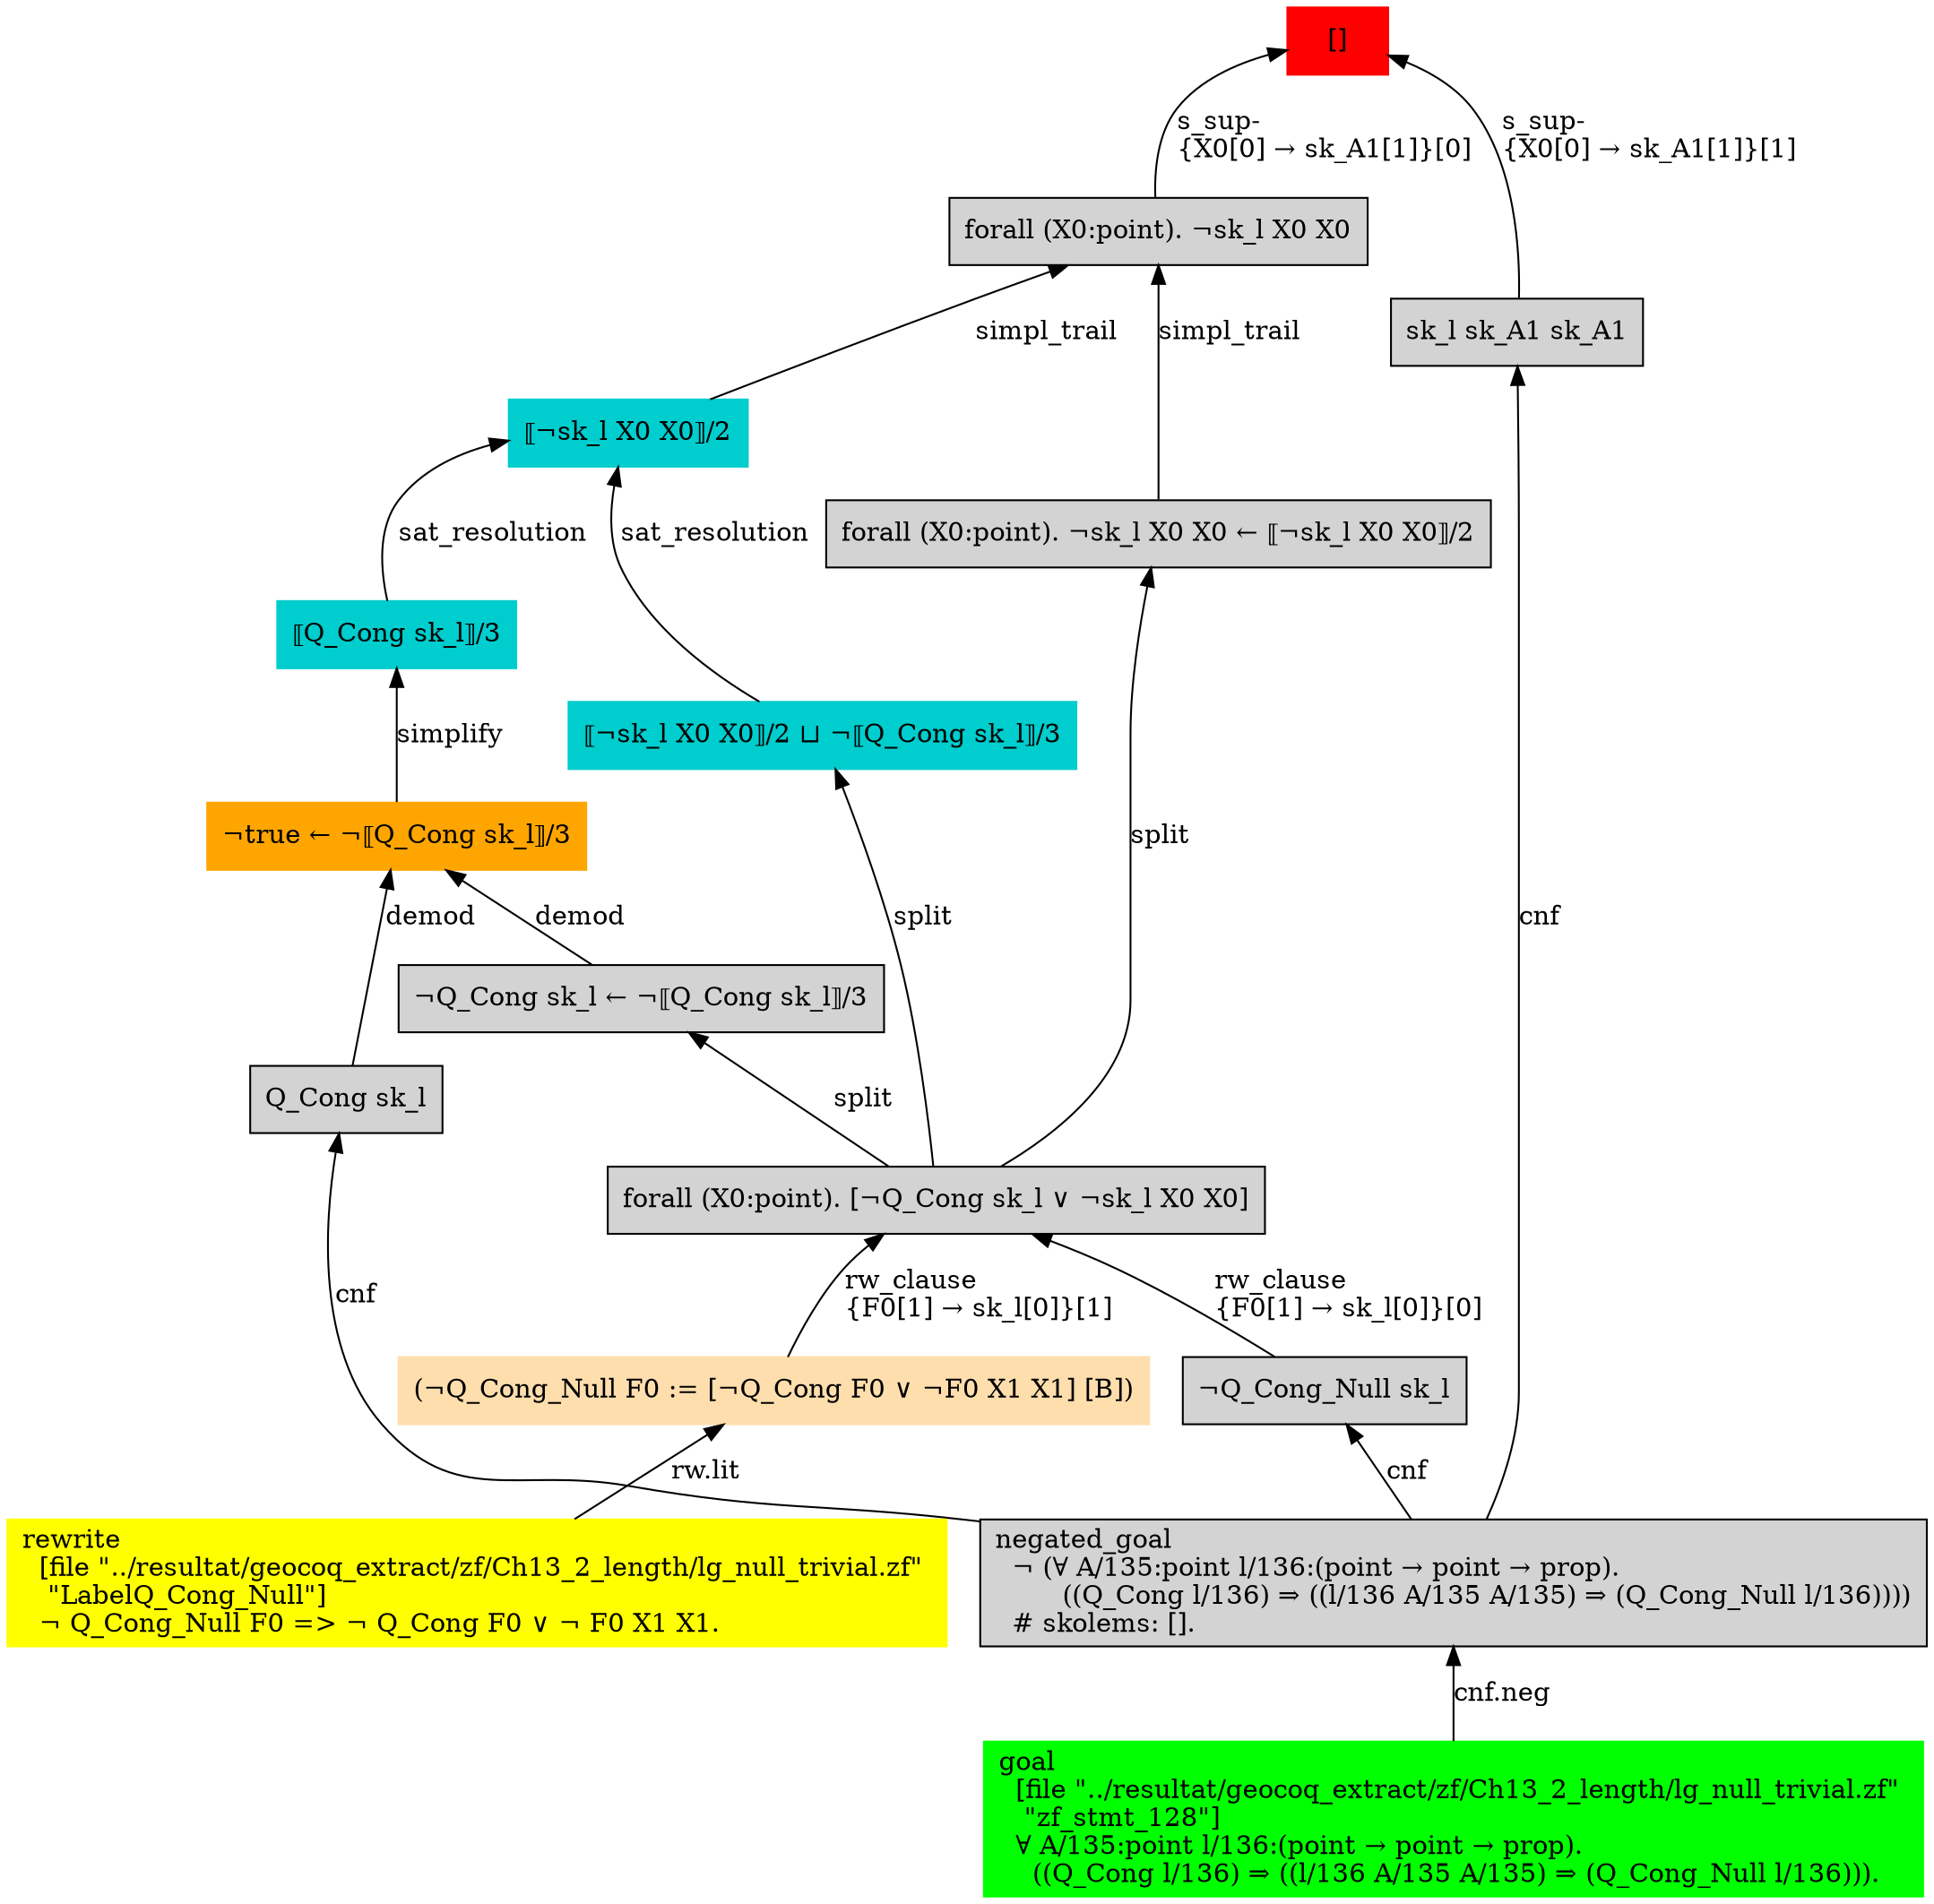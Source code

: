 digraph "unsat_graph" {
  vertex_0 [color=red, label="[]", shape=box, style=filled];
  vertex_0 -> vertex_1 [label="s_sup-\l\{X0[0] → sk_A1[1]\}[0]\l", dir="back"];
  vertex_1 [shape=box, label="forall (X0:point). ¬sk_l X0 X0\l", style=filled];
  vertex_1 -> vertex_2 [label="simpl_trail", dir="back"];
  vertex_2 [color=cyan3, shape=box, label="⟦¬sk_l X0 X0⟧/2\l", style=filled];
  vertex_2 -> vertex_3 [label="sat_resolution", dir="back"];
  vertex_3 [color=cyan3, shape=box, label="⟦Q_Cong sk_l⟧/3\l", style=filled];
  vertex_3 -> vertex_4 [label="simplify", dir="back"];
  vertex_4 [color=orange, shape=box, label="¬true ← ¬⟦Q_Cong sk_l⟧/3\l", style=filled];
  vertex_4 -> vertex_5 [label="demod", dir="back"];
  vertex_5 [shape=box, label="Q_Cong sk_l\l", style=filled];
  vertex_5 -> vertex_6 [label="cnf", dir="back"];
  vertex_6 [shape=box, label="negated_goal\l  ¬ (∀ A/135:point l/136:(point → point → prop).\l        ((Q_Cong l/136) ⇒ ((l/136 A/135 A/135) ⇒ (Q_Cong_Null l/136))))\l  # skolems: [].\l", style=filled];
  vertex_6 -> vertex_7 [label="cnf.neg", dir="back"];
  vertex_7 [color=green, shape=box, label="goal\l  [file \"../resultat/geocoq_extract/zf/Ch13_2_length/lg_null_trivial.zf\" \l   \"zf_stmt_128\"]\l  ∀ A/135:point l/136:(point → point → prop).\l    ((Q_Cong l/136) ⇒ ((l/136 A/135 A/135) ⇒ (Q_Cong_Null l/136))).\l", style=filled];
  vertex_4 -> vertex_8 [label="demod", dir="back"];
  vertex_8 [shape=box, label="¬Q_Cong sk_l ← ¬⟦Q_Cong sk_l⟧/3\l", style=filled];
  vertex_8 -> vertex_9 [label="split", dir="back"];
  vertex_9 [shape=box, label="forall (X0:point). [¬Q_Cong sk_l ∨ ¬sk_l X0 X0]\l", style=filled];
  vertex_9 -> vertex_10 [label="rw_clause\l\{F0[1] → sk_l[0]\}[1]\l", dir="back"];
  vertex_10 [color=navajowhite, shape=box, label="(¬Q_Cong_Null F0 := [¬Q_Cong F0 ∨ ¬F0 X1 X1] [B])\l", style=filled];
  vertex_10 -> vertex_11 [label="rw.lit", dir="back"];
  vertex_11 [color=yellow, shape=box, label="rewrite\l  [file \"../resultat/geocoq_extract/zf/Ch13_2_length/lg_null_trivial.zf\" \l   \"LabelQ_Cong_Null\"]\l  ¬ Q_Cong_Null F0 =\> ¬ Q_Cong F0 ∨ ¬ F0 X1 X1.\l", style=filled];
  vertex_9 -> vertex_12 [label="rw_clause\l\{F0[1] → sk_l[0]\}[0]\l", dir="back"];
  vertex_12 [shape=box, label="¬Q_Cong_Null sk_l\l", style=filled];
  vertex_12 -> vertex_6 [label="cnf", dir="back"];
  vertex_2 -> vertex_13 [label="sat_resolution", dir="back"];
  vertex_13 [color=cyan3, shape=box, label="⟦¬sk_l X0 X0⟧/2 ⊔ ¬⟦Q_Cong sk_l⟧/3\l", style=filled];
  vertex_13 -> vertex_9 [label="split", dir="back"];
  vertex_1 -> vertex_14 [label="simpl_trail", dir="back"];
  vertex_14 [shape=box, label="forall (X0:point). ¬sk_l X0 X0 ← ⟦¬sk_l X0 X0⟧/2\l", style=filled];
  vertex_14 -> vertex_9 [label="split", dir="back"];
  vertex_0 -> vertex_15 [label="s_sup-\l\{X0[0] → sk_A1[1]\}[1]\l", dir="back"];
  vertex_15 [shape=box, label="sk_l sk_A1 sk_A1\l", style=filled];
  vertex_15 -> vertex_6 [label="cnf", dir="back"];
  }


